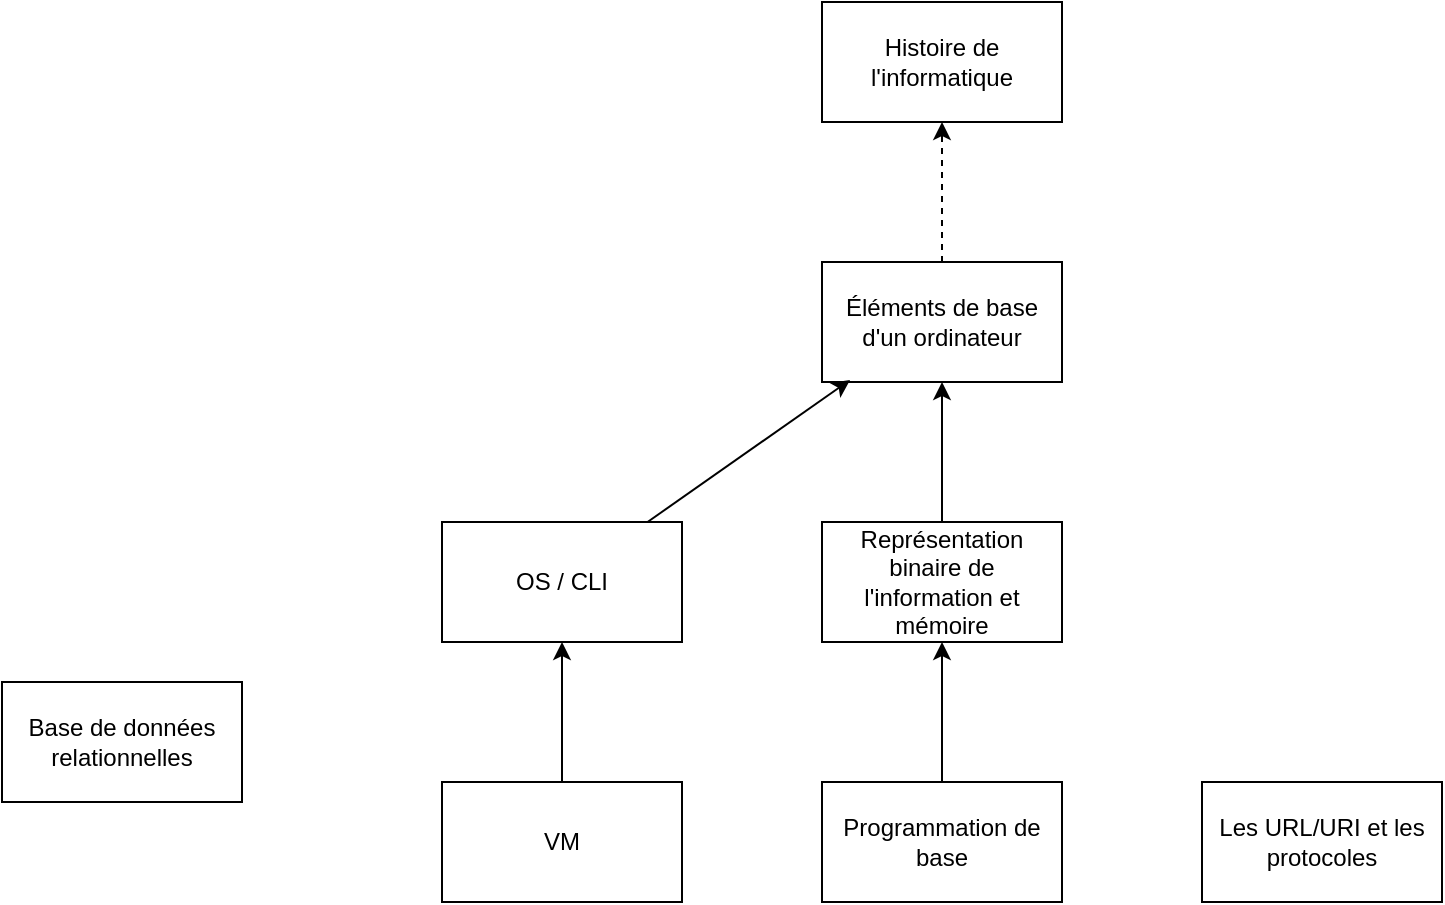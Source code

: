<mxfile version="22.1.2" type="device">
  <diagram name="Page-1" id="V7WarSTsniP03NEAm1ju">
    <mxGraphModel dx="1434" dy="844" grid="1" gridSize="10" guides="1" tooltips="1" connect="1" arrows="1" fold="1" page="1" pageScale="1" pageWidth="850" pageHeight="1100" math="0" shadow="0">
      <root>
        <mxCell id="0" />
        <mxCell id="1" parent="0" />
        <mxCell id="9R4lt3UojEfpZzAvRH9y-1" value="Histoire de l&#39;informatique" style="rounded=0;whiteSpace=wrap;html=1;" parent="1" vertex="1">
          <mxGeometry x="480" y="140" width="120" height="60" as="geometry" />
        </mxCell>
        <mxCell id="9R4lt3UojEfpZzAvRH9y-5" style="rounded=0;orthogonalLoop=1;jettySize=auto;html=1;strokeColor=default;dashed=1;" parent="1" source="9R4lt3UojEfpZzAvRH9y-2" target="9R4lt3UojEfpZzAvRH9y-1" edge="1">
          <mxGeometry relative="1" as="geometry" />
        </mxCell>
        <mxCell id="9R4lt3UojEfpZzAvRH9y-2" value="Éléments de base d&#39;un ordinateur" style="rounded=0;whiteSpace=wrap;html=1;" parent="1" vertex="1">
          <mxGeometry x="480" y="270" width="120" height="60" as="geometry" />
        </mxCell>
        <mxCell id="9R4lt3UojEfpZzAvRH9y-7" style="edgeStyle=none;rounded=0;orthogonalLoop=1;jettySize=auto;html=1;" parent="1" source="9R4lt3UojEfpZzAvRH9y-6" target="9R4lt3UojEfpZzAvRH9y-2" edge="1">
          <mxGeometry relative="1" as="geometry" />
        </mxCell>
        <mxCell id="9R4lt3UojEfpZzAvRH9y-6" value="Représentation binaire de l&#39;information et mémoire" style="rounded=0;whiteSpace=wrap;html=1;" parent="1" vertex="1">
          <mxGeometry x="480" y="400" width="120" height="60" as="geometry" />
        </mxCell>
        <mxCell id="9R4lt3UojEfpZzAvRH9y-10" value="Base de données relationnelles" style="rounded=0;whiteSpace=wrap;html=1;" parent="1" vertex="1">
          <mxGeometry x="70" y="480" width="120" height="60" as="geometry" />
        </mxCell>
        <mxCell id="9R4lt3UojEfpZzAvRH9y-12" style="edgeStyle=none;rounded=0;orthogonalLoop=1;jettySize=auto;html=1;" parent="1" source="9R4lt3UojEfpZzAvRH9y-11" target="9R4lt3UojEfpZzAvRH9y-6" edge="1">
          <mxGeometry relative="1" as="geometry" />
        </mxCell>
        <mxCell id="9R4lt3UojEfpZzAvRH9y-11" value="Programmation de base" style="rounded=0;whiteSpace=wrap;html=1;" parent="1" vertex="1">
          <mxGeometry x="480" y="530" width="120" height="60" as="geometry" />
        </mxCell>
        <mxCell id="9R4lt3UojEfpZzAvRH9y-14" value="OS / CLI" style="rounded=0;whiteSpace=wrap;html=1;" parent="1" vertex="1">
          <mxGeometry x="290" y="400" width="120" height="60" as="geometry" />
        </mxCell>
        <mxCell id="9R4lt3UojEfpZzAvRH9y-17" style="edgeStyle=none;rounded=0;orthogonalLoop=1;jettySize=auto;html=1;" parent="1" source="9R4lt3UojEfpZzAvRH9y-15" target="9R4lt3UojEfpZzAvRH9y-14" edge="1">
          <mxGeometry relative="1" as="geometry" />
        </mxCell>
        <mxCell id="9R4lt3UojEfpZzAvRH9y-15" value="VM" style="rounded=0;whiteSpace=wrap;html=1;" parent="1" vertex="1">
          <mxGeometry x="290" y="530" width="120" height="60" as="geometry" />
        </mxCell>
        <mxCell id="9R4lt3UojEfpZzAvRH9y-18" style="edgeStyle=none;rounded=0;orthogonalLoop=1;jettySize=auto;html=1;entryX=0.117;entryY=0.983;entryDx=0;entryDy=0;entryPerimeter=0;" parent="1" source="9R4lt3UojEfpZzAvRH9y-14" target="9R4lt3UojEfpZzAvRH9y-2" edge="1">
          <mxGeometry relative="1" as="geometry" />
        </mxCell>
        <mxCell id="B3GBMbfWpyeGhy6pDqIy-1" value="Les URL/URI et les protocoles" style="rounded=0;whiteSpace=wrap;html=1;" vertex="1" parent="1">
          <mxGeometry x="670" y="530" width="120" height="60" as="geometry" />
        </mxCell>
      </root>
    </mxGraphModel>
  </diagram>
</mxfile>
